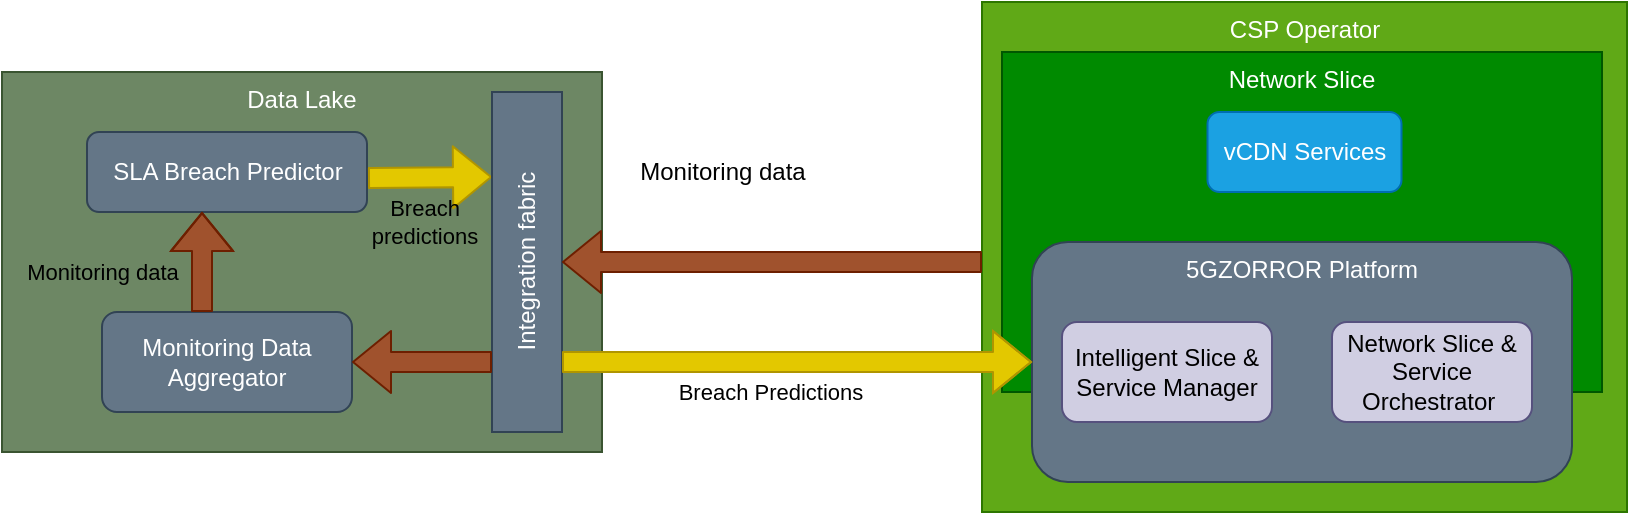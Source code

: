 <mxfile version="14.4.3" type="device"><diagram id="BhWgCGBgpSvv2pvbTyrt" name="Page-1"><mxGraphModel dx="1024" dy="592" grid="1" gridSize="10" guides="1" tooltips="1" connect="1" arrows="1" fold="1" page="1" pageScale="1" pageWidth="850" pageHeight="1100" math="0" shadow="0"><root><mxCell id="0"/><mxCell id="1" parent="0"/><mxCell id="B3XqgOj2To5MugpdhLcW-14" value="CSP Operator" style="rounded=0;whiteSpace=wrap;html=1;labelBackgroundColor=none;verticalAlign=top;fillColor=#60a917;strokeColor=#2D7600;fontColor=#ffffff;" parent="1" vertex="1"><mxGeometry x="500" y="145" width="322.5" height="255" as="geometry"/></mxCell><mxCell id="-qL-ls49o2q7OsqgR4yw-6" value="Network Slice" style="rounded=0;whiteSpace=wrap;html=1;labelBackgroundColor=none;horizontal=1;verticalAlign=top;fillColor=#008a00;strokeColor=#005700;fontColor=#ffffff;" parent="1" vertex="1"><mxGeometry x="510" y="170" width="300" height="170" as="geometry"/></mxCell><mxCell id="fEDIWEN-88h_iye0C_0H-2" value="5GZORROR Platform" style="rounded=1;whiteSpace=wrap;html=1;verticalAlign=top;fillColor=#647687;strokeColor=#314354;fontColor=#ffffff;" vertex="1" parent="1"><mxGeometry x="525" y="265" width="270" height="120" as="geometry"/></mxCell><mxCell id="B3XqgOj2To5MugpdhLcW-1" value="Data Lake" style="rounded=0;whiteSpace=wrap;html=1;verticalAlign=top;fillColor=#6d8764;strokeColor=#3A5431;fontColor=#ffffff;" parent="1" vertex="1"><mxGeometry x="10" y="180" width="300" height="190" as="geometry"/></mxCell><mxCell id="B3XqgOj2To5MugpdhLcW-2" value="SLA Breach Predictor" style="rounded=1;whiteSpace=wrap;html=1;fillColor=#647687;strokeColor=#314354;fontColor=#ffffff;" parent="1" vertex="1"><mxGeometry x="52.5" y="210" width="140" height="40" as="geometry"/></mxCell><mxCell id="B3XqgOj2To5MugpdhLcW-3" value="Monitoring Data Aggregator" style="rounded=1;whiteSpace=wrap;html=1;fillColor=#647687;strokeColor=#314354;fontColor=#ffffff;" parent="1" vertex="1"><mxGeometry x="60" y="300" width="125" height="50" as="geometry"/></mxCell><mxCell id="B3XqgOj2To5MugpdhLcW-4" value="" style="endArrow=classic;html=1;shape=flexArrow;fillColor=#a0522d;strokeColor=#6D1F00;strokeWidth=1;" parent="1" edge="1"><mxGeometry width="50" height="50" relative="1" as="geometry"><mxPoint x="110" y="300" as="sourcePoint"/><mxPoint x="110" y="250" as="targetPoint"/><Array as="points"><mxPoint x="110" y="230"/></Array></mxGeometry></mxCell><mxCell id="B3XqgOj2To5MugpdhLcW-5" value="Monitoring data" style="edgeLabel;html=1;align=center;verticalAlign=middle;resizable=0;points=[];labelBackgroundColor=none;" parent="B3XqgOj2To5MugpdhLcW-4" vertex="1" connectable="0"><mxGeometry x="-0.671" y="2" relative="1" as="geometry"><mxPoint x="-48" y="-5" as="offset"/></mxGeometry></mxCell><mxCell id="B3XqgOj2To5MugpdhLcW-9" value="" style="shape=flexArrow;endArrow=classic;html=1;strokeColor=#B09500;strokeWidth=1;fillColor=#e3c800;entryX=0;entryY=0.25;entryDx=0;entryDy=0;" parent="1" target="B3XqgOj2To5MugpdhLcW-18" edge="1"><mxGeometry width="50" height="50" relative="1" as="geometry"><mxPoint x="193" y="233" as="sourcePoint"/><mxPoint x="260" y="233" as="targetPoint"/></mxGeometry></mxCell><mxCell id="B3XqgOj2To5MugpdhLcW-11" value="Breach &lt;br&gt;predictions" style="edgeLabel;html=1;align=center;verticalAlign=middle;resizable=0;points=[];labelBackgroundColor=none;" parent="B3XqgOj2To5MugpdhLcW-9" vertex="1" connectable="0"><mxGeometry x="0.53" y="-9" relative="1" as="geometry"><mxPoint x="-20.07" y="13.38" as="offset"/></mxGeometry></mxCell><mxCell id="B3XqgOj2To5MugpdhLcW-12" value="Intelligent Slice &amp;amp; Service Manager" style="rounded=1;whiteSpace=wrap;html=1;labelBackgroundColor=none;fillColor=#d0cee2;strokeColor=#56517e;" parent="1" vertex="1"><mxGeometry x="540" y="305" width="105" height="50" as="geometry"/></mxCell><mxCell id="B3XqgOj2To5MugpdhLcW-13" value="Network Slice &amp;amp; Service Orchestrator&amp;nbsp;" style="rounded=1;whiteSpace=wrap;html=1;labelBackgroundColor=none;fillColor=#d0cee2;strokeColor=#56517e;" parent="1" vertex="1"><mxGeometry x="675" y="305" width="100" height="50" as="geometry"/></mxCell><mxCell id="B3XqgOj2To5MugpdhLcW-18" value="Integration fabric" style="rounded=0;labelBackgroundColor=none;fillColor=#647687;strokeColor=#314354;fontColor=#ffffff;labelBorderColor=none;whiteSpace=wrap;horizontal=0;" parent="1" vertex="1"><mxGeometry x="255" y="190" width="35" height="170" as="geometry"/></mxCell><mxCell id="B3XqgOj2To5MugpdhLcW-20" value="" style="shape=flexArrow;endArrow=classic;html=1;strokeColor=#6D1F00;strokeWidth=1;fillColor=#a0522d;" parent="1" target="B3XqgOj2To5MugpdhLcW-18" edge="1"><mxGeometry width="50" height="50" relative="1" as="geometry"><mxPoint x="500" y="275" as="sourcePoint"/><mxPoint x="290" y="360" as="targetPoint"/></mxGeometry></mxCell><mxCell id="B3XqgOj2To5MugpdhLcW-21" value="Monitoring data" style="text;html=1;align=center;verticalAlign=middle;resizable=0;points=[];autosize=1;" parent="1" vertex="1"><mxGeometry x="320" y="220" width="100" height="20" as="geometry"/></mxCell><mxCell id="-qL-ls49o2q7OsqgR4yw-7" value="vCDN Services" style="rounded=1;whiteSpace=wrap;html=1;labelBackgroundColor=none;fillColor=#1ba1e2;strokeColor=#006EAF;fontColor=#ffffff;" parent="1" vertex="1"><mxGeometry x="612.75" y="200" width="97" height="40" as="geometry"/></mxCell><mxCell id="fEDIWEN-88h_iye0C_0H-4" value="" style="shape=flexArrow;endArrow=classic;html=1;entryX=0;entryY=0.5;entryDx=0;entryDy=0;fillColor=#e3c800;strokeColor=#B09500;" edge="1" parent="1" target="fEDIWEN-88h_iye0C_0H-2"><mxGeometry width="50" height="50" relative="1" as="geometry"><mxPoint x="290" y="325" as="sourcePoint"/><mxPoint x="330" y="450" as="targetPoint"/><Array as="points"><mxPoint x="330" y="325"/></Array></mxGeometry></mxCell><mxCell id="fEDIWEN-88h_iye0C_0H-5" value="Breach Predictions" style="edgeLabel;html=1;align=center;verticalAlign=middle;resizable=0;points=[];" vertex="1" connectable="0" parent="fEDIWEN-88h_iye0C_0H-4"><mxGeometry x="-0.273" y="1" relative="1" as="geometry"><mxPoint x="18" y="16" as="offset"/></mxGeometry></mxCell><mxCell id="fEDIWEN-88h_iye0C_0H-6" value="" style="shape=flexArrow;endArrow=classic;html=1;entryX=1;entryY=0.5;entryDx=0;entryDy=0;fillColor=#a0522d;strokeColor=#6D1F00;" edge="1" parent="1" target="B3XqgOj2To5MugpdhLcW-3"><mxGeometry width="50" height="50" relative="1" as="geometry"><mxPoint x="255" y="325" as="sourcePoint"/><mxPoint x="210" y="450" as="targetPoint"/></mxGeometry></mxCell></root></mxGraphModel></diagram></mxfile>